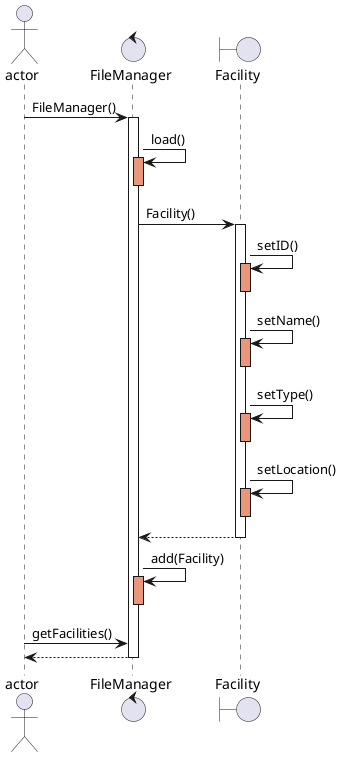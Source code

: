 @startuml
actor       actor       as Foo1
control     FileManager     as FM
boundary    Facility    as Facility
Foo1 -> FM : FileManager()
activate FM
FM -> FM : load()
activate FM #DarkSalmon
deactivate FM
FM -> Facility : Facility()
activate Facility
Facility -> Facility : setID()
activate Facility #DarkSalmon
deactivate Facility
Facility -> Facility : setName()
activate Facility #DarkSalmon
deactivate Facility
Facility -> Facility : setType()
activate Facility #DarkSalmon
deactivate Facility
Facility -> Facility : setLocation()
activate Facility #DarkSalmon
deactivate Facility
Facility --> FM
deactivate Facility
FM -> FM : add(Facility)
activate FM #DarkSalmon
deactivate FM
Foo1 -> FM : getFacilities()
FM --> Foo1
deactivate FM
@enduml